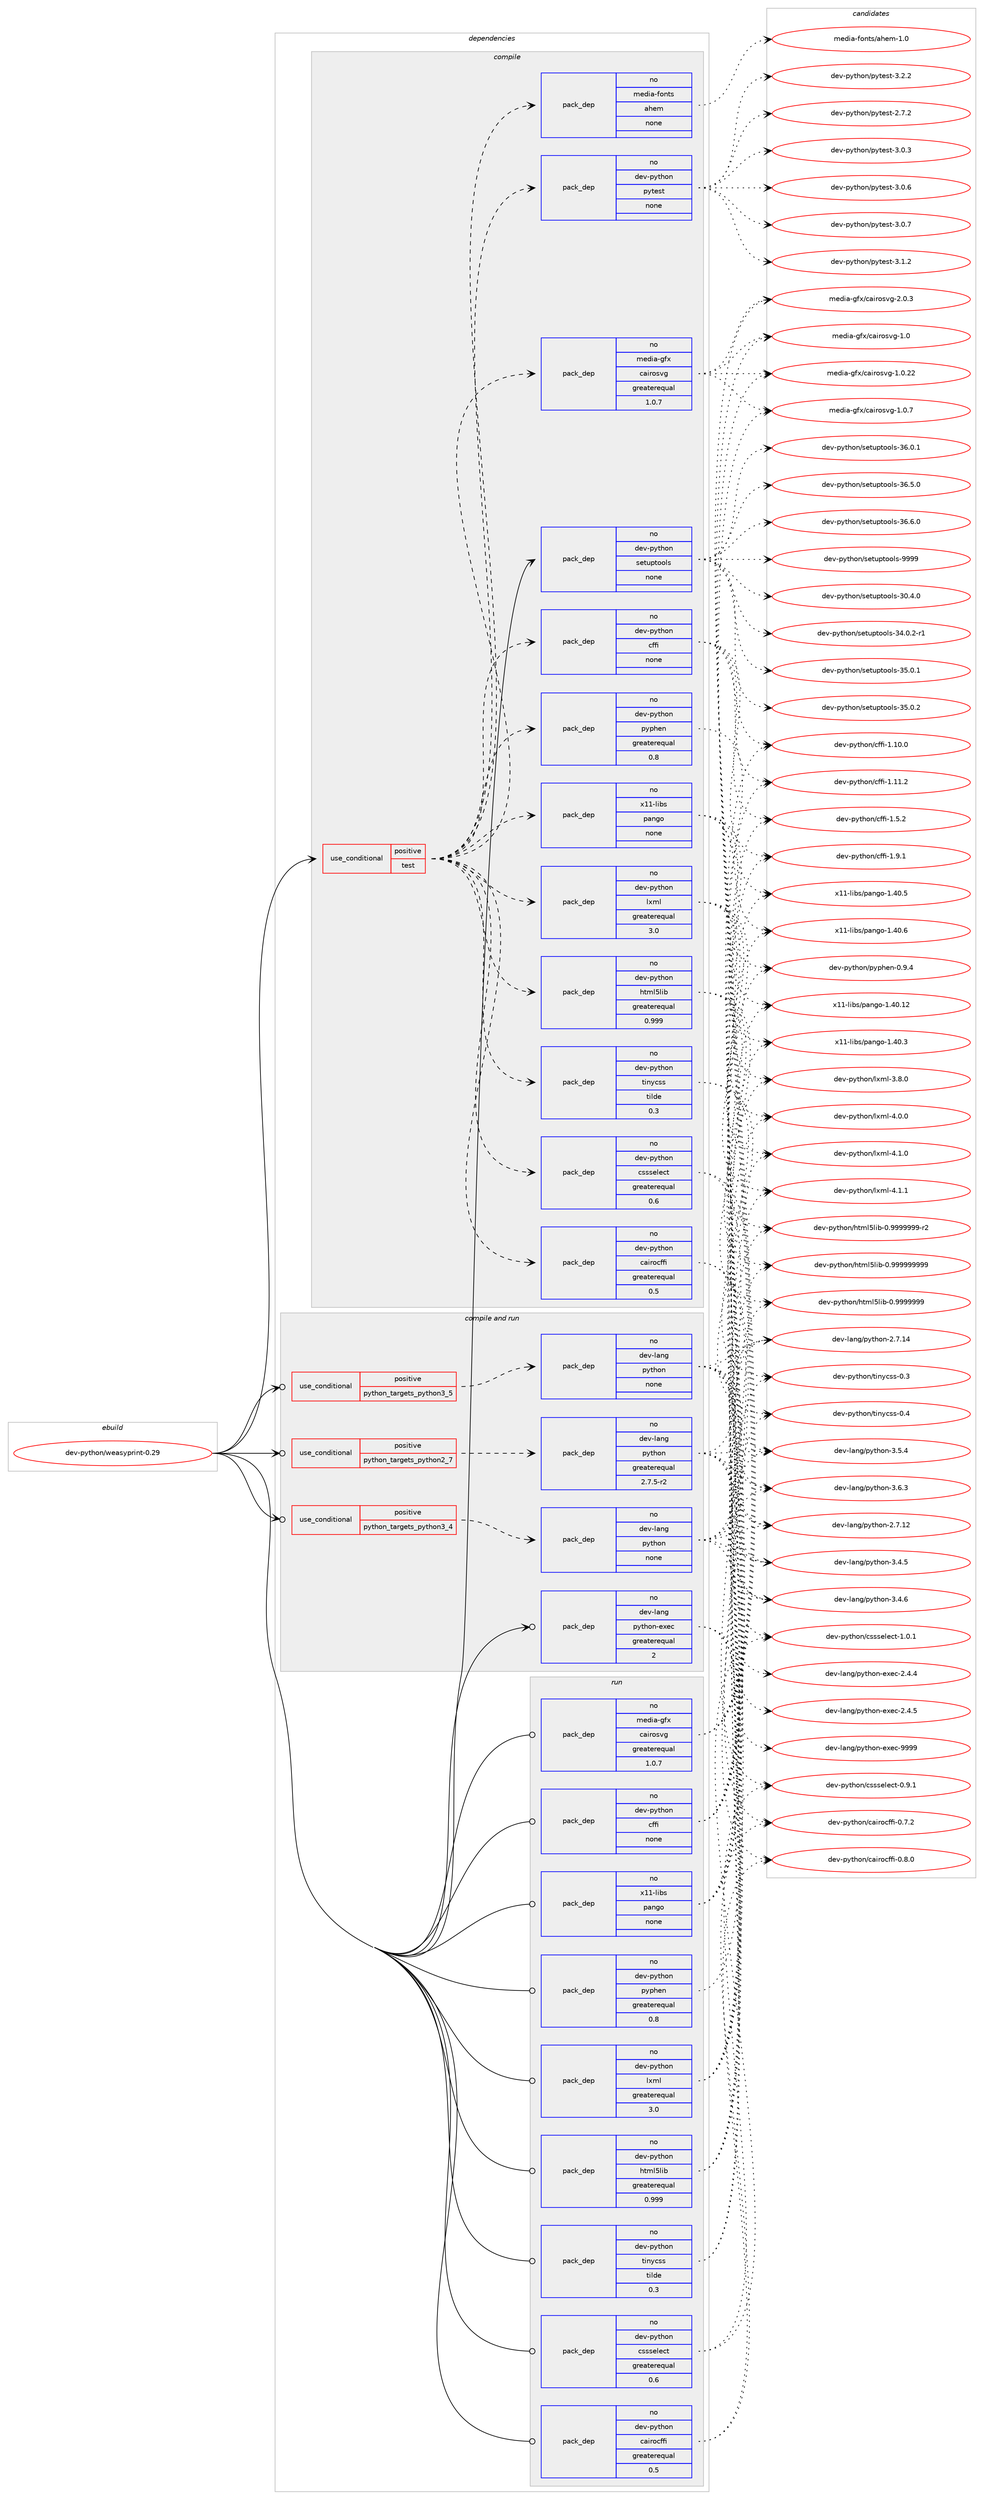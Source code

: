 digraph prolog {

# *************
# Graph options
# *************

newrank=true;
concentrate=true;
compound=true;
graph [rankdir=LR,fontname=Helvetica,fontsize=10,ranksep=1.5];#, ranksep=2.5, nodesep=0.2];
edge  [arrowhead=vee];
node  [fontname=Helvetica,fontsize=10];

# **********
# The ebuild
# **********

subgraph cluster_leftcol {
color=gray;
rank=same;
label=<<i>ebuild</i>>;
id [label="dev-python/weasyprint-0.29", color=red, width=4, href="../dev-python/weasyprint-0.29.svg"];
}

# ****************
# The dependencies
# ****************

subgraph cluster_midcol {
color=gray;
label=<<i>dependencies</i>>;
subgraph cluster_compile {
fillcolor="#eeeeee";
style=filled;
label=<<i>compile</i>>;
subgraph cond43605 {
dependency193304 [label=<<TABLE BORDER="0" CELLBORDER="1" CELLSPACING="0" CELLPADDING="4"><TR><TD ROWSPAN="3" CELLPADDING="10">use_conditional</TD></TR><TR><TD>positive</TD></TR><TR><TD>test</TD></TR></TABLE>>, shape=none, color=red];
subgraph pack145737 {
dependency193305 [label=<<TABLE BORDER="0" CELLBORDER="1" CELLSPACING="0" CELLPADDING="4" WIDTH="220"><TR><TD ROWSPAN="6" CELLPADDING="30">pack_dep</TD></TR><TR><TD WIDTH="110">no</TD></TR><TR><TD>x11-libs</TD></TR><TR><TD>pango</TD></TR><TR><TD>none</TD></TR><TR><TD></TD></TR></TABLE>>, shape=none, color=blue];
}
dependency193304:e -> dependency193305:w [weight=20,style="dashed",arrowhead="vee"];
subgraph pack145738 {
dependency193306 [label=<<TABLE BORDER="0" CELLBORDER="1" CELLSPACING="0" CELLPADDING="4" WIDTH="220"><TR><TD ROWSPAN="6" CELLPADDING="30">pack_dep</TD></TR><TR><TD WIDTH="110">no</TD></TR><TR><TD>media-gfx</TD></TR><TR><TD>cairosvg</TD></TR><TR><TD>greaterequal</TD></TR><TR><TD>1.0.7</TD></TR></TABLE>>, shape=none, color=blue];
}
dependency193304:e -> dependency193306:w [weight=20,style="dashed",arrowhead="vee"];
subgraph pack145739 {
dependency193307 [label=<<TABLE BORDER="0" CELLBORDER="1" CELLSPACING="0" CELLPADDING="4" WIDTH="220"><TR><TD ROWSPAN="6" CELLPADDING="30">pack_dep</TD></TR><TR><TD WIDTH="110">no</TD></TR><TR><TD>dev-python</TD></TR><TR><TD>html5lib</TD></TR><TR><TD>greaterequal</TD></TR><TR><TD>0.999</TD></TR></TABLE>>, shape=none, color=blue];
}
dependency193304:e -> dependency193307:w [weight=20,style="dashed",arrowhead="vee"];
subgraph pack145740 {
dependency193308 [label=<<TABLE BORDER="0" CELLBORDER="1" CELLSPACING="0" CELLPADDING="4" WIDTH="220"><TR><TD ROWSPAN="6" CELLPADDING="30">pack_dep</TD></TR><TR><TD WIDTH="110">no</TD></TR><TR><TD>dev-python</TD></TR><TR><TD>cffi</TD></TR><TR><TD>none</TD></TR><TR><TD></TD></TR></TABLE>>, shape=none, color=blue];
}
dependency193304:e -> dependency193308:w [weight=20,style="dashed",arrowhead="vee"];
subgraph pack145741 {
dependency193309 [label=<<TABLE BORDER="0" CELLBORDER="1" CELLSPACING="0" CELLPADDING="4" WIDTH="220"><TR><TD ROWSPAN="6" CELLPADDING="30">pack_dep</TD></TR><TR><TD WIDTH="110">no</TD></TR><TR><TD>dev-python</TD></TR><TR><TD>lxml</TD></TR><TR><TD>greaterequal</TD></TR><TR><TD>3.0</TD></TR></TABLE>>, shape=none, color=blue];
}
dependency193304:e -> dependency193309:w [weight=20,style="dashed",arrowhead="vee"];
subgraph pack145742 {
dependency193310 [label=<<TABLE BORDER="0" CELLBORDER="1" CELLSPACING="0" CELLPADDING="4" WIDTH="220"><TR><TD ROWSPAN="6" CELLPADDING="30">pack_dep</TD></TR><TR><TD WIDTH="110">no</TD></TR><TR><TD>dev-python</TD></TR><TR><TD>cairocffi</TD></TR><TR><TD>greaterequal</TD></TR><TR><TD>0.5</TD></TR></TABLE>>, shape=none, color=blue];
}
dependency193304:e -> dependency193310:w [weight=20,style="dashed",arrowhead="vee"];
subgraph pack145743 {
dependency193311 [label=<<TABLE BORDER="0" CELLBORDER="1" CELLSPACING="0" CELLPADDING="4" WIDTH="220"><TR><TD ROWSPAN="6" CELLPADDING="30">pack_dep</TD></TR><TR><TD WIDTH="110">no</TD></TR><TR><TD>dev-python</TD></TR><TR><TD>tinycss</TD></TR><TR><TD>tilde</TD></TR><TR><TD>0.3</TD></TR></TABLE>>, shape=none, color=blue];
}
dependency193304:e -> dependency193311:w [weight=20,style="dashed",arrowhead="vee"];
subgraph pack145744 {
dependency193312 [label=<<TABLE BORDER="0" CELLBORDER="1" CELLSPACING="0" CELLPADDING="4" WIDTH="220"><TR><TD ROWSPAN="6" CELLPADDING="30">pack_dep</TD></TR><TR><TD WIDTH="110">no</TD></TR><TR><TD>dev-python</TD></TR><TR><TD>cssselect</TD></TR><TR><TD>greaterequal</TD></TR><TR><TD>0.6</TD></TR></TABLE>>, shape=none, color=blue];
}
dependency193304:e -> dependency193312:w [weight=20,style="dashed",arrowhead="vee"];
subgraph pack145745 {
dependency193313 [label=<<TABLE BORDER="0" CELLBORDER="1" CELLSPACING="0" CELLPADDING="4" WIDTH="220"><TR><TD ROWSPAN="6" CELLPADDING="30">pack_dep</TD></TR><TR><TD WIDTH="110">no</TD></TR><TR><TD>dev-python</TD></TR><TR><TD>pyphen</TD></TR><TR><TD>greaterequal</TD></TR><TR><TD>0.8</TD></TR></TABLE>>, shape=none, color=blue];
}
dependency193304:e -> dependency193313:w [weight=20,style="dashed",arrowhead="vee"];
subgraph pack145746 {
dependency193314 [label=<<TABLE BORDER="0" CELLBORDER="1" CELLSPACING="0" CELLPADDING="4" WIDTH="220"><TR><TD ROWSPAN="6" CELLPADDING="30">pack_dep</TD></TR><TR><TD WIDTH="110">no</TD></TR><TR><TD>dev-python</TD></TR><TR><TD>pytest</TD></TR><TR><TD>none</TD></TR><TR><TD></TD></TR></TABLE>>, shape=none, color=blue];
}
dependency193304:e -> dependency193314:w [weight=20,style="dashed",arrowhead="vee"];
subgraph pack145747 {
dependency193315 [label=<<TABLE BORDER="0" CELLBORDER="1" CELLSPACING="0" CELLPADDING="4" WIDTH="220"><TR><TD ROWSPAN="6" CELLPADDING="30">pack_dep</TD></TR><TR><TD WIDTH="110">no</TD></TR><TR><TD>media-fonts</TD></TR><TR><TD>ahem</TD></TR><TR><TD>none</TD></TR><TR><TD></TD></TR></TABLE>>, shape=none, color=blue];
}
dependency193304:e -> dependency193315:w [weight=20,style="dashed",arrowhead="vee"];
}
id:e -> dependency193304:w [weight=20,style="solid",arrowhead="vee"];
subgraph pack145748 {
dependency193316 [label=<<TABLE BORDER="0" CELLBORDER="1" CELLSPACING="0" CELLPADDING="4" WIDTH="220"><TR><TD ROWSPAN="6" CELLPADDING="30">pack_dep</TD></TR><TR><TD WIDTH="110">no</TD></TR><TR><TD>dev-python</TD></TR><TR><TD>setuptools</TD></TR><TR><TD>none</TD></TR><TR><TD></TD></TR></TABLE>>, shape=none, color=blue];
}
id:e -> dependency193316:w [weight=20,style="solid",arrowhead="vee"];
}
subgraph cluster_compileandrun {
fillcolor="#eeeeee";
style=filled;
label=<<i>compile and run</i>>;
subgraph cond43606 {
dependency193317 [label=<<TABLE BORDER="0" CELLBORDER="1" CELLSPACING="0" CELLPADDING="4"><TR><TD ROWSPAN="3" CELLPADDING="10">use_conditional</TD></TR><TR><TD>positive</TD></TR><TR><TD>python_targets_python2_7</TD></TR></TABLE>>, shape=none, color=red];
subgraph pack145749 {
dependency193318 [label=<<TABLE BORDER="0" CELLBORDER="1" CELLSPACING="0" CELLPADDING="4" WIDTH="220"><TR><TD ROWSPAN="6" CELLPADDING="30">pack_dep</TD></TR><TR><TD WIDTH="110">no</TD></TR><TR><TD>dev-lang</TD></TR><TR><TD>python</TD></TR><TR><TD>greaterequal</TD></TR><TR><TD>2.7.5-r2</TD></TR></TABLE>>, shape=none, color=blue];
}
dependency193317:e -> dependency193318:w [weight=20,style="dashed",arrowhead="vee"];
}
id:e -> dependency193317:w [weight=20,style="solid",arrowhead="odotvee"];
subgraph cond43607 {
dependency193319 [label=<<TABLE BORDER="0" CELLBORDER="1" CELLSPACING="0" CELLPADDING="4"><TR><TD ROWSPAN="3" CELLPADDING="10">use_conditional</TD></TR><TR><TD>positive</TD></TR><TR><TD>python_targets_python3_4</TD></TR></TABLE>>, shape=none, color=red];
subgraph pack145750 {
dependency193320 [label=<<TABLE BORDER="0" CELLBORDER="1" CELLSPACING="0" CELLPADDING="4" WIDTH="220"><TR><TD ROWSPAN="6" CELLPADDING="30">pack_dep</TD></TR><TR><TD WIDTH="110">no</TD></TR><TR><TD>dev-lang</TD></TR><TR><TD>python</TD></TR><TR><TD>none</TD></TR><TR><TD></TD></TR></TABLE>>, shape=none, color=blue];
}
dependency193319:e -> dependency193320:w [weight=20,style="dashed",arrowhead="vee"];
}
id:e -> dependency193319:w [weight=20,style="solid",arrowhead="odotvee"];
subgraph cond43608 {
dependency193321 [label=<<TABLE BORDER="0" CELLBORDER="1" CELLSPACING="0" CELLPADDING="4"><TR><TD ROWSPAN="3" CELLPADDING="10">use_conditional</TD></TR><TR><TD>positive</TD></TR><TR><TD>python_targets_python3_5</TD></TR></TABLE>>, shape=none, color=red];
subgraph pack145751 {
dependency193322 [label=<<TABLE BORDER="0" CELLBORDER="1" CELLSPACING="0" CELLPADDING="4" WIDTH="220"><TR><TD ROWSPAN="6" CELLPADDING="30">pack_dep</TD></TR><TR><TD WIDTH="110">no</TD></TR><TR><TD>dev-lang</TD></TR><TR><TD>python</TD></TR><TR><TD>none</TD></TR><TR><TD></TD></TR></TABLE>>, shape=none, color=blue];
}
dependency193321:e -> dependency193322:w [weight=20,style="dashed",arrowhead="vee"];
}
id:e -> dependency193321:w [weight=20,style="solid",arrowhead="odotvee"];
subgraph pack145752 {
dependency193323 [label=<<TABLE BORDER="0" CELLBORDER="1" CELLSPACING="0" CELLPADDING="4" WIDTH="220"><TR><TD ROWSPAN="6" CELLPADDING="30">pack_dep</TD></TR><TR><TD WIDTH="110">no</TD></TR><TR><TD>dev-lang</TD></TR><TR><TD>python-exec</TD></TR><TR><TD>greaterequal</TD></TR><TR><TD>2</TD></TR></TABLE>>, shape=none, color=blue];
}
id:e -> dependency193323:w [weight=20,style="solid",arrowhead="odotvee"];
}
subgraph cluster_run {
fillcolor="#eeeeee";
style=filled;
label=<<i>run</i>>;
subgraph pack145753 {
dependency193324 [label=<<TABLE BORDER="0" CELLBORDER="1" CELLSPACING="0" CELLPADDING="4" WIDTH="220"><TR><TD ROWSPAN="6" CELLPADDING="30">pack_dep</TD></TR><TR><TD WIDTH="110">no</TD></TR><TR><TD>dev-python</TD></TR><TR><TD>cairocffi</TD></TR><TR><TD>greaterequal</TD></TR><TR><TD>0.5</TD></TR></TABLE>>, shape=none, color=blue];
}
id:e -> dependency193324:w [weight=20,style="solid",arrowhead="odot"];
subgraph pack145754 {
dependency193325 [label=<<TABLE BORDER="0" CELLBORDER="1" CELLSPACING="0" CELLPADDING="4" WIDTH="220"><TR><TD ROWSPAN="6" CELLPADDING="30">pack_dep</TD></TR><TR><TD WIDTH="110">no</TD></TR><TR><TD>dev-python</TD></TR><TR><TD>cffi</TD></TR><TR><TD>none</TD></TR><TR><TD></TD></TR></TABLE>>, shape=none, color=blue];
}
id:e -> dependency193325:w [weight=20,style="solid",arrowhead="odot"];
subgraph pack145755 {
dependency193326 [label=<<TABLE BORDER="0" CELLBORDER="1" CELLSPACING="0" CELLPADDING="4" WIDTH="220"><TR><TD ROWSPAN="6" CELLPADDING="30">pack_dep</TD></TR><TR><TD WIDTH="110">no</TD></TR><TR><TD>dev-python</TD></TR><TR><TD>cssselect</TD></TR><TR><TD>greaterequal</TD></TR><TR><TD>0.6</TD></TR></TABLE>>, shape=none, color=blue];
}
id:e -> dependency193326:w [weight=20,style="solid",arrowhead="odot"];
subgraph pack145756 {
dependency193327 [label=<<TABLE BORDER="0" CELLBORDER="1" CELLSPACING="0" CELLPADDING="4" WIDTH="220"><TR><TD ROWSPAN="6" CELLPADDING="30">pack_dep</TD></TR><TR><TD WIDTH="110">no</TD></TR><TR><TD>dev-python</TD></TR><TR><TD>html5lib</TD></TR><TR><TD>greaterequal</TD></TR><TR><TD>0.999</TD></TR></TABLE>>, shape=none, color=blue];
}
id:e -> dependency193327:w [weight=20,style="solid",arrowhead="odot"];
subgraph pack145757 {
dependency193328 [label=<<TABLE BORDER="0" CELLBORDER="1" CELLSPACING="0" CELLPADDING="4" WIDTH="220"><TR><TD ROWSPAN="6" CELLPADDING="30">pack_dep</TD></TR><TR><TD WIDTH="110">no</TD></TR><TR><TD>dev-python</TD></TR><TR><TD>lxml</TD></TR><TR><TD>greaterequal</TD></TR><TR><TD>3.0</TD></TR></TABLE>>, shape=none, color=blue];
}
id:e -> dependency193328:w [weight=20,style="solid",arrowhead="odot"];
subgraph pack145758 {
dependency193329 [label=<<TABLE BORDER="0" CELLBORDER="1" CELLSPACING="0" CELLPADDING="4" WIDTH="220"><TR><TD ROWSPAN="6" CELLPADDING="30">pack_dep</TD></TR><TR><TD WIDTH="110">no</TD></TR><TR><TD>dev-python</TD></TR><TR><TD>pyphen</TD></TR><TR><TD>greaterequal</TD></TR><TR><TD>0.8</TD></TR></TABLE>>, shape=none, color=blue];
}
id:e -> dependency193329:w [weight=20,style="solid",arrowhead="odot"];
subgraph pack145759 {
dependency193330 [label=<<TABLE BORDER="0" CELLBORDER="1" CELLSPACING="0" CELLPADDING="4" WIDTH="220"><TR><TD ROWSPAN="6" CELLPADDING="30">pack_dep</TD></TR><TR><TD WIDTH="110">no</TD></TR><TR><TD>dev-python</TD></TR><TR><TD>tinycss</TD></TR><TR><TD>tilde</TD></TR><TR><TD>0.3</TD></TR></TABLE>>, shape=none, color=blue];
}
id:e -> dependency193330:w [weight=20,style="solid",arrowhead="odot"];
subgraph pack145760 {
dependency193331 [label=<<TABLE BORDER="0" CELLBORDER="1" CELLSPACING="0" CELLPADDING="4" WIDTH="220"><TR><TD ROWSPAN="6" CELLPADDING="30">pack_dep</TD></TR><TR><TD WIDTH="110">no</TD></TR><TR><TD>media-gfx</TD></TR><TR><TD>cairosvg</TD></TR><TR><TD>greaterequal</TD></TR><TR><TD>1.0.7</TD></TR></TABLE>>, shape=none, color=blue];
}
id:e -> dependency193331:w [weight=20,style="solid",arrowhead="odot"];
subgraph pack145761 {
dependency193332 [label=<<TABLE BORDER="0" CELLBORDER="1" CELLSPACING="0" CELLPADDING="4" WIDTH="220"><TR><TD ROWSPAN="6" CELLPADDING="30">pack_dep</TD></TR><TR><TD WIDTH="110">no</TD></TR><TR><TD>x11-libs</TD></TR><TR><TD>pango</TD></TR><TR><TD>none</TD></TR><TR><TD></TD></TR></TABLE>>, shape=none, color=blue];
}
id:e -> dependency193332:w [weight=20,style="solid",arrowhead="odot"];
}
}

# **************
# The candidates
# **************

subgraph cluster_choices {
rank=same;
color=gray;
label=<<i>candidates</i>>;

subgraph choice145737 {
color=black;
nodesep=1;
choice1204949451081059811547112971101031114549465248464950 [label="x11-libs/pango-1.40.12", color=red, width=4,href="../x11-libs/pango-1.40.12.svg"];
choice12049494510810598115471129711010311145494652484651 [label="x11-libs/pango-1.40.3", color=red, width=4,href="../x11-libs/pango-1.40.3.svg"];
choice12049494510810598115471129711010311145494652484653 [label="x11-libs/pango-1.40.5", color=red, width=4,href="../x11-libs/pango-1.40.5.svg"];
choice12049494510810598115471129711010311145494652484654 [label="x11-libs/pango-1.40.6", color=red, width=4,href="../x11-libs/pango-1.40.6.svg"];
dependency193305:e -> choice1204949451081059811547112971101031114549465248464950:w [style=dotted,weight="100"];
dependency193305:e -> choice12049494510810598115471129711010311145494652484651:w [style=dotted,weight="100"];
dependency193305:e -> choice12049494510810598115471129711010311145494652484653:w [style=dotted,weight="100"];
dependency193305:e -> choice12049494510810598115471129711010311145494652484654:w [style=dotted,weight="100"];
}
subgraph choice145738 {
color=black;
nodesep=1;
choice109101100105974510310212047999710511411111511810345494648 [label="media-gfx/cairosvg-1.0", color=red, width=4,href="../media-gfx/cairosvg-1.0.svg"];
choice109101100105974510310212047999710511411111511810345494648465050 [label="media-gfx/cairosvg-1.0.22", color=red, width=4,href="../media-gfx/cairosvg-1.0.22.svg"];
choice1091011001059745103102120479997105114111115118103454946484655 [label="media-gfx/cairosvg-1.0.7", color=red, width=4,href="../media-gfx/cairosvg-1.0.7.svg"];
choice1091011001059745103102120479997105114111115118103455046484651 [label="media-gfx/cairosvg-2.0.3", color=red, width=4,href="../media-gfx/cairosvg-2.0.3.svg"];
dependency193306:e -> choice109101100105974510310212047999710511411111511810345494648:w [style=dotted,weight="100"];
dependency193306:e -> choice109101100105974510310212047999710511411111511810345494648465050:w [style=dotted,weight="100"];
dependency193306:e -> choice1091011001059745103102120479997105114111115118103454946484655:w [style=dotted,weight="100"];
dependency193306:e -> choice1091011001059745103102120479997105114111115118103455046484651:w [style=dotted,weight="100"];
}
subgraph choice145739 {
color=black;
nodesep=1;
choice1001011184511212111610411111047104116109108531081059845484657575757575757 [label="dev-python/html5lib-0.9999999", color=red, width=4,href="../dev-python/html5lib-0.9999999.svg"];
choice10010111845112121116104111110471041161091085310810598454846575757575757574511450 [label="dev-python/html5lib-0.9999999-r2", color=red, width=4,href="../dev-python/html5lib-0.9999999-r2.svg"];
choice10010111845112121116104111110471041161091085310810598454846575757575757575757 [label="dev-python/html5lib-0.999999999", color=red, width=4,href="../dev-python/html5lib-0.999999999.svg"];
dependency193307:e -> choice1001011184511212111610411111047104116109108531081059845484657575757575757:w [style=dotted,weight="100"];
dependency193307:e -> choice10010111845112121116104111110471041161091085310810598454846575757575757574511450:w [style=dotted,weight="100"];
dependency193307:e -> choice10010111845112121116104111110471041161091085310810598454846575757575757575757:w [style=dotted,weight="100"];
}
subgraph choice145740 {
color=black;
nodesep=1;
choice10010111845112121116104111110479910210210545494649484648 [label="dev-python/cffi-1.10.0", color=red, width=4,href="../dev-python/cffi-1.10.0.svg"];
choice10010111845112121116104111110479910210210545494649494650 [label="dev-python/cffi-1.11.2", color=red, width=4,href="../dev-python/cffi-1.11.2.svg"];
choice100101118451121211161041111104799102102105454946534650 [label="dev-python/cffi-1.5.2", color=red, width=4,href="../dev-python/cffi-1.5.2.svg"];
choice100101118451121211161041111104799102102105454946574649 [label="dev-python/cffi-1.9.1", color=red, width=4,href="../dev-python/cffi-1.9.1.svg"];
dependency193308:e -> choice10010111845112121116104111110479910210210545494649484648:w [style=dotted,weight="100"];
dependency193308:e -> choice10010111845112121116104111110479910210210545494649494650:w [style=dotted,weight="100"];
dependency193308:e -> choice100101118451121211161041111104799102102105454946534650:w [style=dotted,weight="100"];
dependency193308:e -> choice100101118451121211161041111104799102102105454946574649:w [style=dotted,weight="100"];
}
subgraph choice145741 {
color=black;
nodesep=1;
choice1001011184511212111610411111047108120109108455146564648 [label="dev-python/lxml-3.8.0", color=red, width=4,href="../dev-python/lxml-3.8.0.svg"];
choice1001011184511212111610411111047108120109108455246484648 [label="dev-python/lxml-4.0.0", color=red, width=4,href="../dev-python/lxml-4.0.0.svg"];
choice1001011184511212111610411111047108120109108455246494648 [label="dev-python/lxml-4.1.0", color=red, width=4,href="../dev-python/lxml-4.1.0.svg"];
choice1001011184511212111610411111047108120109108455246494649 [label="dev-python/lxml-4.1.1", color=red, width=4,href="../dev-python/lxml-4.1.1.svg"];
dependency193309:e -> choice1001011184511212111610411111047108120109108455146564648:w [style=dotted,weight="100"];
dependency193309:e -> choice1001011184511212111610411111047108120109108455246484648:w [style=dotted,weight="100"];
dependency193309:e -> choice1001011184511212111610411111047108120109108455246494648:w [style=dotted,weight="100"];
dependency193309:e -> choice1001011184511212111610411111047108120109108455246494649:w [style=dotted,weight="100"];
}
subgraph choice145742 {
color=black;
nodesep=1;
choice1001011184511212111610411111047999710511411199102102105454846554650 [label="dev-python/cairocffi-0.7.2", color=red, width=4,href="../dev-python/cairocffi-0.7.2.svg"];
choice1001011184511212111610411111047999710511411199102102105454846564648 [label="dev-python/cairocffi-0.8.0", color=red, width=4,href="../dev-python/cairocffi-0.8.0.svg"];
dependency193310:e -> choice1001011184511212111610411111047999710511411199102102105454846554650:w [style=dotted,weight="100"];
dependency193310:e -> choice1001011184511212111610411111047999710511411199102102105454846564648:w [style=dotted,weight="100"];
}
subgraph choice145743 {
color=black;
nodesep=1;
choice10010111845112121116104111110471161051101219911511545484651 [label="dev-python/tinycss-0.3", color=red, width=4,href="../dev-python/tinycss-0.3.svg"];
choice10010111845112121116104111110471161051101219911511545484652 [label="dev-python/tinycss-0.4", color=red, width=4,href="../dev-python/tinycss-0.4.svg"];
dependency193311:e -> choice10010111845112121116104111110471161051101219911511545484651:w [style=dotted,weight="100"];
dependency193311:e -> choice10010111845112121116104111110471161051101219911511545484652:w [style=dotted,weight="100"];
}
subgraph choice145744 {
color=black;
nodesep=1;
choice10010111845112121116104111110479911511511510110810199116454846574649 [label="dev-python/cssselect-0.9.1", color=red, width=4,href="../dev-python/cssselect-0.9.1.svg"];
choice10010111845112121116104111110479911511511510110810199116454946484649 [label="dev-python/cssselect-1.0.1", color=red, width=4,href="../dev-python/cssselect-1.0.1.svg"];
dependency193312:e -> choice10010111845112121116104111110479911511511510110810199116454846574649:w [style=dotted,weight="100"];
dependency193312:e -> choice10010111845112121116104111110479911511511510110810199116454946484649:w [style=dotted,weight="100"];
}
subgraph choice145745 {
color=black;
nodesep=1;
choice1001011184511212111610411111047112121112104101110454846574652 [label="dev-python/pyphen-0.9.4", color=red, width=4,href="../dev-python/pyphen-0.9.4.svg"];
dependency193313:e -> choice1001011184511212111610411111047112121112104101110454846574652:w [style=dotted,weight="100"];
}
subgraph choice145746 {
color=black;
nodesep=1;
choice1001011184511212111610411111047112121116101115116455046554650 [label="dev-python/pytest-2.7.2", color=red, width=4,href="../dev-python/pytest-2.7.2.svg"];
choice1001011184511212111610411111047112121116101115116455146484651 [label="dev-python/pytest-3.0.3", color=red, width=4,href="../dev-python/pytest-3.0.3.svg"];
choice1001011184511212111610411111047112121116101115116455146484654 [label="dev-python/pytest-3.0.6", color=red, width=4,href="../dev-python/pytest-3.0.6.svg"];
choice1001011184511212111610411111047112121116101115116455146484655 [label="dev-python/pytest-3.0.7", color=red, width=4,href="../dev-python/pytest-3.0.7.svg"];
choice1001011184511212111610411111047112121116101115116455146494650 [label="dev-python/pytest-3.1.2", color=red, width=4,href="../dev-python/pytest-3.1.2.svg"];
choice1001011184511212111610411111047112121116101115116455146504650 [label="dev-python/pytest-3.2.2", color=red, width=4,href="../dev-python/pytest-3.2.2.svg"];
dependency193314:e -> choice1001011184511212111610411111047112121116101115116455046554650:w [style=dotted,weight="100"];
dependency193314:e -> choice1001011184511212111610411111047112121116101115116455146484651:w [style=dotted,weight="100"];
dependency193314:e -> choice1001011184511212111610411111047112121116101115116455146484654:w [style=dotted,weight="100"];
dependency193314:e -> choice1001011184511212111610411111047112121116101115116455146484655:w [style=dotted,weight="100"];
dependency193314:e -> choice1001011184511212111610411111047112121116101115116455146494650:w [style=dotted,weight="100"];
dependency193314:e -> choice1001011184511212111610411111047112121116101115116455146504650:w [style=dotted,weight="100"];
}
subgraph choice145747 {
color=black;
nodesep=1;
choice1091011001059745102111110116115479710410110945494648 [label="media-fonts/ahem-1.0", color=red, width=4,href="../media-fonts/ahem-1.0.svg"];
dependency193315:e -> choice1091011001059745102111110116115479710410110945494648:w [style=dotted,weight="100"];
}
subgraph choice145748 {
color=black;
nodesep=1;
choice100101118451121211161041111104711510111611711211611111110811545514846524648 [label="dev-python/setuptools-30.4.0", color=red, width=4,href="../dev-python/setuptools-30.4.0.svg"];
choice1001011184511212111610411111047115101116117112116111111108115455152464846504511449 [label="dev-python/setuptools-34.0.2-r1", color=red, width=4,href="../dev-python/setuptools-34.0.2-r1.svg"];
choice100101118451121211161041111104711510111611711211611111110811545515346484649 [label="dev-python/setuptools-35.0.1", color=red, width=4,href="../dev-python/setuptools-35.0.1.svg"];
choice100101118451121211161041111104711510111611711211611111110811545515346484650 [label="dev-python/setuptools-35.0.2", color=red, width=4,href="../dev-python/setuptools-35.0.2.svg"];
choice100101118451121211161041111104711510111611711211611111110811545515446484649 [label="dev-python/setuptools-36.0.1", color=red, width=4,href="../dev-python/setuptools-36.0.1.svg"];
choice100101118451121211161041111104711510111611711211611111110811545515446534648 [label="dev-python/setuptools-36.5.0", color=red, width=4,href="../dev-python/setuptools-36.5.0.svg"];
choice100101118451121211161041111104711510111611711211611111110811545515446544648 [label="dev-python/setuptools-36.6.0", color=red, width=4,href="../dev-python/setuptools-36.6.0.svg"];
choice10010111845112121116104111110471151011161171121161111111081154557575757 [label="dev-python/setuptools-9999", color=red, width=4,href="../dev-python/setuptools-9999.svg"];
dependency193316:e -> choice100101118451121211161041111104711510111611711211611111110811545514846524648:w [style=dotted,weight="100"];
dependency193316:e -> choice1001011184511212111610411111047115101116117112116111111108115455152464846504511449:w [style=dotted,weight="100"];
dependency193316:e -> choice100101118451121211161041111104711510111611711211611111110811545515346484649:w [style=dotted,weight="100"];
dependency193316:e -> choice100101118451121211161041111104711510111611711211611111110811545515346484650:w [style=dotted,weight="100"];
dependency193316:e -> choice100101118451121211161041111104711510111611711211611111110811545515446484649:w [style=dotted,weight="100"];
dependency193316:e -> choice100101118451121211161041111104711510111611711211611111110811545515446534648:w [style=dotted,weight="100"];
dependency193316:e -> choice100101118451121211161041111104711510111611711211611111110811545515446544648:w [style=dotted,weight="100"];
dependency193316:e -> choice10010111845112121116104111110471151011161171121161111111081154557575757:w [style=dotted,weight="100"];
}
subgraph choice145749 {
color=black;
nodesep=1;
choice10010111845108971101034711212111610411111045504655464950 [label="dev-lang/python-2.7.12", color=red, width=4,href="../dev-lang/python-2.7.12.svg"];
choice10010111845108971101034711212111610411111045504655464952 [label="dev-lang/python-2.7.14", color=red, width=4,href="../dev-lang/python-2.7.14.svg"];
choice100101118451089711010347112121116104111110455146524653 [label="dev-lang/python-3.4.5", color=red, width=4,href="../dev-lang/python-3.4.5.svg"];
choice100101118451089711010347112121116104111110455146524654 [label="dev-lang/python-3.4.6", color=red, width=4,href="../dev-lang/python-3.4.6.svg"];
choice100101118451089711010347112121116104111110455146534652 [label="dev-lang/python-3.5.4", color=red, width=4,href="../dev-lang/python-3.5.4.svg"];
choice100101118451089711010347112121116104111110455146544651 [label="dev-lang/python-3.6.3", color=red, width=4,href="../dev-lang/python-3.6.3.svg"];
dependency193318:e -> choice10010111845108971101034711212111610411111045504655464950:w [style=dotted,weight="100"];
dependency193318:e -> choice10010111845108971101034711212111610411111045504655464952:w [style=dotted,weight="100"];
dependency193318:e -> choice100101118451089711010347112121116104111110455146524653:w [style=dotted,weight="100"];
dependency193318:e -> choice100101118451089711010347112121116104111110455146524654:w [style=dotted,weight="100"];
dependency193318:e -> choice100101118451089711010347112121116104111110455146534652:w [style=dotted,weight="100"];
dependency193318:e -> choice100101118451089711010347112121116104111110455146544651:w [style=dotted,weight="100"];
}
subgraph choice145750 {
color=black;
nodesep=1;
choice10010111845108971101034711212111610411111045504655464950 [label="dev-lang/python-2.7.12", color=red, width=4,href="../dev-lang/python-2.7.12.svg"];
choice10010111845108971101034711212111610411111045504655464952 [label="dev-lang/python-2.7.14", color=red, width=4,href="../dev-lang/python-2.7.14.svg"];
choice100101118451089711010347112121116104111110455146524653 [label="dev-lang/python-3.4.5", color=red, width=4,href="../dev-lang/python-3.4.5.svg"];
choice100101118451089711010347112121116104111110455146524654 [label="dev-lang/python-3.4.6", color=red, width=4,href="../dev-lang/python-3.4.6.svg"];
choice100101118451089711010347112121116104111110455146534652 [label="dev-lang/python-3.5.4", color=red, width=4,href="../dev-lang/python-3.5.4.svg"];
choice100101118451089711010347112121116104111110455146544651 [label="dev-lang/python-3.6.3", color=red, width=4,href="../dev-lang/python-3.6.3.svg"];
dependency193320:e -> choice10010111845108971101034711212111610411111045504655464950:w [style=dotted,weight="100"];
dependency193320:e -> choice10010111845108971101034711212111610411111045504655464952:w [style=dotted,weight="100"];
dependency193320:e -> choice100101118451089711010347112121116104111110455146524653:w [style=dotted,weight="100"];
dependency193320:e -> choice100101118451089711010347112121116104111110455146524654:w [style=dotted,weight="100"];
dependency193320:e -> choice100101118451089711010347112121116104111110455146534652:w [style=dotted,weight="100"];
dependency193320:e -> choice100101118451089711010347112121116104111110455146544651:w [style=dotted,weight="100"];
}
subgraph choice145751 {
color=black;
nodesep=1;
choice10010111845108971101034711212111610411111045504655464950 [label="dev-lang/python-2.7.12", color=red, width=4,href="../dev-lang/python-2.7.12.svg"];
choice10010111845108971101034711212111610411111045504655464952 [label="dev-lang/python-2.7.14", color=red, width=4,href="../dev-lang/python-2.7.14.svg"];
choice100101118451089711010347112121116104111110455146524653 [label="dev-lang/python-3.4.5", color=red, width=4,href="../dev-lang/python-3.4.5.svg"];
choice100101118451089711010347112121116104111110455146524654 [label="dev-lang/python-3.4.6", color=red, width=4,href="../dev-lang/python-3.4.6.svg"];
choice100101118451089711010347112121116104111110455146534652 [label="dev-lang/python-3.5.4", color=red, width=4,href="../dev-lang/python-3.5.4.svg"];
choice100101118451089711010347112121116104111110455146544651 [label="dev-lang/python-3.6.3", color=red, width=4,href="../dev-lang/python-3.6.3.svg"];
dependency193322:e -> choice10010111845108971101034711212111610411111045504655464950:w [style=dotted,weight="100"];
dependency193322:e -> choice10010111845108971101034711212111610411111045504655464952:w [style=dotted,weight="100"];
dependency193322:e -> choice100101118451089711010347112121116104111110455146524653:w [style=dotted,weight="100"];
dependency193322:e -> choice100101118451089711010347112121116104111110455146524654:w [style=dotted,weight="100"];
dependency193322:e -> choice100101118451089711010347112121116104111110455146534652:w [style=dotted,weight="100"];
dependency193322:e -> choice100101118451089711010347112121116104111110455146544651:w [style=dotted,weight="100"];
}
subgraph choice145752 {
color=black;
nodesep=1;
choice1001011184510897110103471121211161041111104510112010199455046524652 [label="dev-lang/python-exec-2.4.4", color=red, width=4,href="../dev-lang/python-exec-2.4.4.svg"];
choice1001011184510897110103471121211161041111104510112010199455046524653 [label="dev-lang/python-exec-2.4.5", color=red, width=4,href="../dev-lang/python-exec-2.4.5.svg"];
choice10010111845108971101034711212111610411111045101120101994557575757 [label="dev-lang/python-exec-9999", color=red, width=4,href="../dev-lang/python-exec-9999.svg"];
dependency193323:e -> choice1001011184510897110103471121211161041111104510112010199455046524652:w [style=dotted,weight="100"];
dependency193323:e -> choice1001011184510897110103471121211161041111104510112010199455046524653:w [style=dotted,weight="100"];
dependency193323:e -> choice10010111845108971101034711212111610411111045101120101994557575757:w [style=dotted,weight="100"];
}
subgraph choice145753 {
color=black;
nodesep=1;
choice1001011184511212111610411111047999710511411199102102105454846554650 [label="dev-python/cairocffi-0.7.2", color=red, width=4,href="../dev-python/cairocffi-0.7.2.svg"];
choice1001011184511212111610411111047999710511411199102102105454846564648 [label="dev-python/cairocffi-0.8.0", color=red, width=4,href="../dev-python/cairocffi-0.8.0.svg"];
dependency193324:e -> choice1001011184511212111610411111047999710511411199102102105454846554650:w [style=dotted,weight="100"];
dependency193324:e -> choice1001011184511212111610411111047999710511411199102102105454846564648:w [style=dotted,weight="100"];
}
subgraph choice145754 {
color=black;
nodesep=1;
choice10010111845112121116104111110479910210210545494649484648 [label="dev-python/cffi-1.10.0", color=red, width=4,href="../dev-python/cffi-1.10.0.svg"];
choice10010111845112121116104111110479910210210545494649494650 [label="dev-python/cffi-1.11.2", color=red, width=4,href="../dev-python/cffi-1.11.2.svg"];
choice100101118451121211161041111104799102102105454946534650 [label="dev-python/cffi-1.5.2", color=red, width=4,href="../dev-python/cffi-1.5.2.svg"];
choice100101118451121211161041111104799102102105454946574649 [label="dev-python/cffi-1.9.1", color=red, width=4,href="../dev-python/cffi-1.9.1.svg"];
dependency193325:e -> choice10010111845112121116104111110479910210210545494649484648:w [style=dotted,weight="100"];
dependency193325:e -> choice10010111845112121116104111110479910210210545494649494650:w [style=dotted,weight="100"];
dependency193325:e -> choice100101118451121211161041111104799102102105454946534650:w [style=dotted,weight="100"];
dependency193325:e -> choice100101118451121211161041111104799102102105454946574649:w [style=dotted,weight="100"];
}
subgraph choice145755 {
color=black;
nodesep=1;
choice10010111845112121116104111110479911511511510110810199116454846574649 [label="dev-python/cssselect-0.9.1", color=red, width=4,href="../dev-python/cssselect-0.9.1.svg"];
choice10010111845112121116104111110479911511511510110810199116454946484649 [label="dev-python/cssselect-1.0.1", color=red, width=4,href="../dev-python/cssselect-1.0.1.svg"];
dependency193326:e -> choice10010111845112121116104111110479911511511510110810199116454846574649:w [style=dotted,weight="100"];
dependency193326:e -> choice10010111845112121116104111110479911511511510110810199116454946484649:w [style=dotted,weight="100"];
}
subgraph choice145756 {
color=black;
nodesep=1;
choice1001011184511212111610411111047104116109108531081059845484657575757575757 [label="dev-python/html5lib-0.9999999", color=red, width=4,href="../dev-python/html5lib-0.9999999.svg"];
choice10010111845112121116104111110471041161091085310810598454846575757575757574511450 [label="dev-python/html5lib-0.9999999-r2", color=red, width=4,href="../dev-python/html5lib-0.9999999-r2.svg"];
choice10010111845112121116104111110471041161091085310810598454846575757575757575757 [label="dev-python/html5lib-0.999999999", color=red, width=4,href="../dev-python/html5lib-0.999999999.svg"];
dependency193327:e -> choice1001011184511212111610411111047104116109108531081059845484657575757575757:w [style=dotted,weight="100"];
dependency193327:e -> choice10010111845112121116104111110471041161091085310810598454846575757575757574511450:w [style=dotted,weight="100"];
dependency193327:e -> choice10010111845112121116104111110471041161091085310810598454846575757575757575757:w [style=dotted,weight="100"];
}
subgraph choice145757 {
color=black;
nodesep=1;
choice1001011184511212111610411111047108120109108455146564648 [label="dev-python/lxml-3.8.0", color=red, width=4,href="../dev-python/lxml-3.8.0.svg"];
choice1001011184511212111610411111047108120109108455246484648 [label="dev-python/lxml-4.0.0", color=red, width=4,href="../dev-python/lxml-4.0.0.svg"];
choice1001011184511212111610411111047108120109108455246494648 [label="dev-python/lxml-4.1.0", color=red, width=4,href="../dev-python/lxml-4.1.0.svg"];
choice1001011184511212111610411111047108120109108455246494649 [label="dev-python/lxml-4.1.1", color=red, width=4,href="../dev-python/lxml-4.1.1.svg"];
dependency193328:e -> choice1001011184511212111610411111047108120109108455146564648:w [style=dotted,weight="100"];
dependency193328:e -> choice1001011184511212111610411111047108120109108455246484648:w [style=dotted,weight="100"];
dependency193328:e -> choice1001011184511212111610411111047108120109108455246494648:w [style=dotted,weight="100"];
dependency193328:e -> choice1001011184511212111610411111047108120109108455246494649:w [style=dotted,weight="100"];
}
subgraph choice145758 {
color=black;
nodesep=1;
choice1001011184511212111610411111047112121112104101110454846574652 [label="dev-python/pyphen-0.9.4", color=red, width=4,href="../dev-python/pyphen-0.9.4.svg"];
dependency193329:e -> choice1001011184511212111610411111047112121112104101110454846574652:w [style=dotted,weight="100"];
}
subgraph choice145759 {
color=black;
nodesep=1;
choice10010111845112121116104111110471161051101219911511545484651 [label="dev-python/tinycss-0.3", color=red, width=4,href="../dev-python/tinycss-0.3.svg"];
choice10010111845112121116104111110471161051101219911511545484652 [label="dev-python/tinycss-0.4", color=red, width=4,href="../dev-python/tinycss-0.4.svg"];
dependency193330:e -> choice10010111845112121116104111110471161051101219911511545484651:w [style=dotted,weight="100"];
dependency193330:e -> choice10010111845112121116104111110471161051101219911511545484652:w [style=dotted,weight="100"];
}
subgraph choice145760 {
color=black;
nodesep=1;
choice109101100105974510310212047999710511411111511810345494648 [label="media-gfx/cairosvg-1.0", color=red, width=4,href="../media-gfx/cairosvg-1.0.svg"];
choice109101100105974510310212047999710511411111511810345494648465050 [label="media-gfx/cairosvg-1.0.22", color=red, width=4,href="../media-gfx/cairosvg-1.0.22.svg"];
choice1091011001059745103102120479997105114111115118103454946484655 [label="media-gfx/cairosvg-1.0.7", color=red, width=4,href="../media-gfx/cairosvg-1.0.7.svg"];
choice1091011001059745103102120479997105114111115118103455046484651 [label="media-gfx/cairosvg-2.0.3", color=red, width=4,href="../media-gfx/cairosvg-2.0.3.svg"];
dependency193331:e -> choice109101100105974510310212047999710511411111511810345494648:w [style=dotted,weight="100"];
dependency193331:e -> choice109101100105974510310212047999710511411111511810345494648465050:w [style=dotted,weight="100"];
dependency193331:e -> choice1091011001059745103102120479997105114111115118103454946484655:w [style=dotted,weight="100"];
dependency193331:e -> choice1091011001059745103102120479997105114111115118103455046484651:w [style=dotted,weight="100"];
}
subgraph choice145761 {
color=black;
nodesep=1;
choice1204949451081059811547112971101031114549465248464950 [label="x11-libs/pango-1.40.12", color=red, width=4,href="../x11-libs/pango-1.40.12.svg"];
choice12049494510810598115471129711010311145494652484651 [label="x11-libs/pango-1.40.3", color=red, width=4,href="../x11-libs/pango-1.40.3.svg"];
choice12049494510810598115471129711010311145494652484653 [label="x11-libs/pango-1.40.5", color=red, width=4,href="../x11-libs/pango-1.40.5.svg"];
choice12049494510810598115471129711010311145494652484654 [label="x11-libs/pango-1.40.6", color=red, width=4,href="../x11-libs/pango-1.40.6.svg"];
dependency193332:e -> choice1204949451081059811547112971101031114549465248464950:w [style=dotted,weight="100"];
dependency193332:e -> choice12049494510810598115471129711010311145494652484651:w [style=dotted,weight="100"];
dependency193332:e -> choice12049494510810598115471129711010311145494652484653:w [style=dotted,weight="100"];
dependency193332:e -> choice12049494510810598115471129711010311145494652484654:w [style=dotted,weight="100"];
}
}

}
